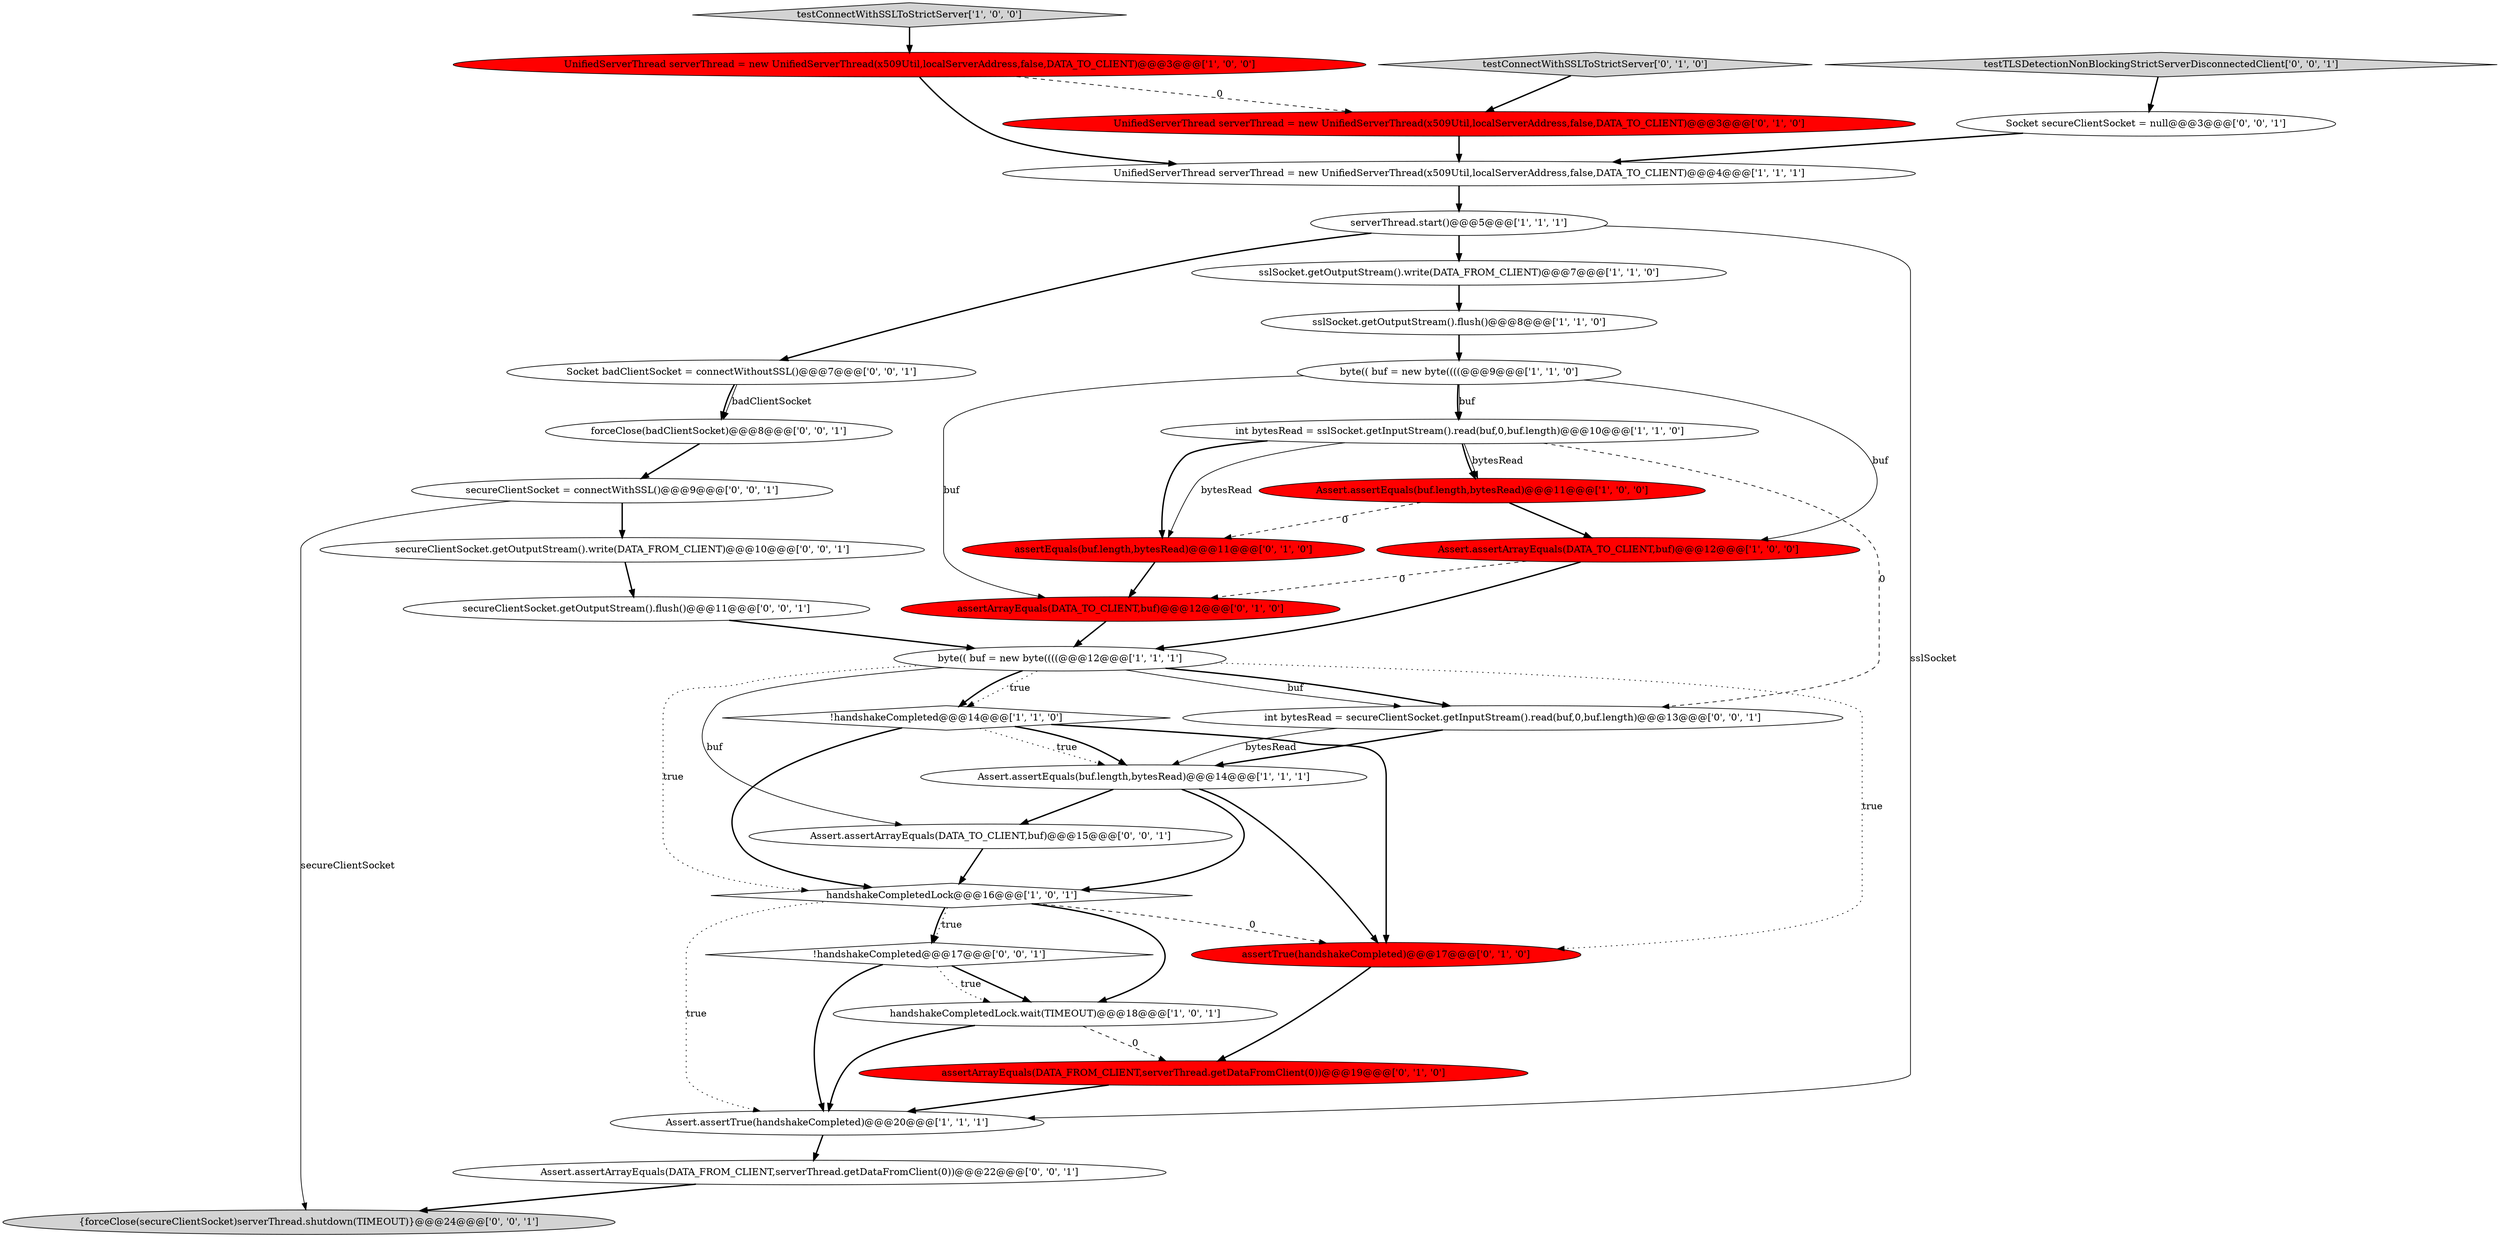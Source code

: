 digraph {
14 [style = filled, label = "Assert.assertEquals(buf.length,bytesRead)@@@11@@@['1', '0', '0']", fillcolor = red, shape = ellipse image = "AAA1AAABBB1BBB"];
4 [style = filled, label = "handshakeCompletedLock@@@16@@@['1', '0', '1']", fillcolor = white, shape = diamond image = "AAA0AAABBB1BBB"];
1 [style = filled, label = "UnifiedServerThread serverThread = new UnifiedServerThread(x509Util,localServerAddress,false,DATA_TO_CLIENT)@@@3@@@['1', '0', '0']", fillcolor = red, shape = ellipse image = "AAA1AAABBB1BBB"];
27 [style = filled, label = "!handshakeCompleted@@@17@@@['0', '0', '1']", fillcolor = white, shape = diamond image = "AAA0AAABBB3BBB"];
10 [style = filled, label = "serverThread.start()@@@5@@@['1', '1', '1']", fillcolor = white, shape = ellipse image = "AAA0AAABBB1BBB"];
15 [style = filled, label = "sslSocket.getOutputStream().write(DATA_FROM_CLIENT)@@@7@@@['1', '1', '0']", fillcolor = white, shape = ellipse image = "AAA0AAABBB1BBB"];
12 [style = filled, label = "byte(( buf = new byte((((@@@12@@@['1', '1', '1']", fillcolor = white, shape = ellipse image = "AAA0AAABBB1BBB"];
26 [style = filled, label = "Socket secureClientSocket = null@@@3@@@['0', '0', '1']", fillcolor = white, shape = ellipse image = "AAA0AAABBB3BBB"];
28 [style = filled, label = "{forceClose(secureClientSocket)serverThread.shutdown(TIMEOUT)}@@@24@@@['0', '0', '1']", fillcolor = lightgray, shape = ellipse image = "AAA0AAABBB3BBB"];
5 [style = filled, label = "sslSocket.getOutputStream().flush()@@@8@@@['1', '1', '0']", fillcolor = white, shape = ellipse image = "AAA0AAABBB1BBB"];
16 [style = filled, label = "assertTrue(handshakeCompleted)@@@17@@@['0', '1', '0']", fillcolor = red, shape = ellipse image = "AAA1AAABBB2BBB"];
3 [style = filled, label = "byte(( buf = new byte((((@@@9@@@['1', '1', '0']", fillcolor = white, shape = ellipse image = "AAA0AAABBB1BBB"];
6 [style = filled, label = "handshakeCompletedLock.wait(TIMEOUT)@@@18@@@['1', '0', '1']", fillcolor = white, shape = ellipse image = "AAA0AAABBB1BBB"];
19 [style = filled, label = "UnifiedServerThread serverThread = new UnifiedServerThread(x509Util,localServerAddress,false,DATA_TO_CLIENT)@@@3@@@['0', '1', '0']", fillcolor = red, shape = ellipse image = "AAA1AAABBB2BBB"];
20 [style = filled, label = "assertArrayEquals(DATA_TO_CLIENT,buf)@@@12@@@['0', '1', '0']", fillcolor = red, shape = ellipse image = "AAA1AAABBB2BBB"];
8 [style = filled, label = "Assert.assertArrayEquals(DATA_TO_CLIENT,buf)@@@12@@@['1', '0', '0']", fillcolor = red, shape = ellipse image = "AAA1AAABBB1BBB"];
17 [style = filled, label = "assertEquals(buf.length,bytesRead)@@@11@@@['0', '1', '0']", fillcolor = red, shape = ellipse image = "AAA1AAABBB2BBB"];
29 [style = filled, label = "int bytesRead = secureClientSocket.getInputStream().read(buf,0,buf.length)@@@13@@@['0', '0', '1']", fillcolor = white, shape = ellipse image = "AAA0AAABBB3BBB"];
25 [style = filled, label = "Assert.assertArrayEquals(DATA_FROM_CLIENT,serverThread.getDataFromClient(0))@@@22@@@['0', '0', '1']", fillcolor = white, shape = ellipse image = "AAA0AAABBB3BBB"];
31 [style = filled, label = "Socket badClientSocket = connectWithoutSSL()@@@7@@@['0', '0', '1']", fillcolor = white, shape = ellipse image = "AAA0AAABBB3BBB"];
32 [style = filled, label = "secureClientSocket = connectWithSSL()@@@9@@@['0', '0', '1']", fillcolor = white, shape = ellipse image = "AAA0AAABBB3BBB"];
24 [style = filled, label = "forceClose(badClientSocket)@@@8@@@['0', '0', '1']", fillcolor = white, shape = ellipse image = "AAA0AAABBB3BBB"];
33 [style = filled, label = "secureClientSocket.getOutputStream().write(DATA_FROM_CLIENT)@@@10@@@['0', '0', '1']", fillcolor = white, shape = ellipse image = "AAA0AAABBB3BBB"];
21 [style = filled, label = "assertArrayEquals(DATA_FROM_CLIENT,serverThread.getDataFromClient(0))@@@19@@@['0', '1', '0']", fillcolor = red, shape = ellipse image = "AAA1AAABBB2BBB"];
9 [style = filled, label = "testConnectWithSSLToStrictServer['1', '0', '0']", fillcolor = lightgray, shape = diamond image = "AAA0AAABBB1BBB"];
2 [style = filled, label = "!handshakeCompleted@@@14@@@['1', '1', '0']", fillcolor = white, shape = diamond image = "AAA0AAABBB1BBB"];
30 [style = filled, label = "secureClientSocket.getOutputStream().flush()@@@11@@@['0', '0', '1']", fillcolor = white, shape = ellipse image = "AAA0AAABBB3BBB"];
11 [style = filled, label = "UnifiedServerThread serverThread = new UnifiedServerThread(x509Util,localServerAddress,false,DATA_TO_CLIENT)@@@4@@@['1', '1', '1']", fillcolor = white, shape = ellipse image = "AAA0AAABBB1BBB"];
7 [style = filled, label = "int bytesRead = sslSocket.getInputStream().read(buf,0,buf.length)@@@10@@@['1', '1', '0']", fillcolor = white, shape = ellipse image = "AAA0AAABBB1BBB"];
0 [style = filled, label = "Assert.assertEquals(buf.length,bytesRead)@@@14@@@['1', '1', '1']", fillcolor = white, shape = ellipse image = "AAA0AAABBB1BBB"];
22 [style = filled, label = "testTLSDetectionNonBlockingStrictServerDisconnectedClient['0', '0', '1']", fillcolor = lightgray, shape = diamond image = "AAA0AAABBB3BBB"];
18 [style = filled, label = "testConnectWithSSLToStrictServer['0', '1', '0']", fillcolor = lightgray, shape = diamond image = "AAA0AAABBB2BBB"];
23 [style = filled, label = "Assert.assertArrayEquals(DATA_TO_CLIENT,buf)@@@15@@@['0', '0', '1']", fillcolor = white, shape = ellipse image = "AAA0AAABBB3BBB"];
13 [style = filled, label = "Assert.assertTrue(handshakeCompleted)@@@20@@@['1', '1', '1']", fillcolor = white, shape = ellipse image = "AAA0AAABBB1BBB"];
5->3 [style = bold, label=""];
27->13 [style = bold, label=""];
13->25 [style = bold, label=""];
22->26 [style = bold, label=""];
0->16 [style = bold, label=""];
6->21 [style = dashed, label="0"];
25->28 [style = bold, label=""];
2->0 [style = dotted, label="true"];
7->17 [style = bold, label=""];
10->15 [style = bold, label=""];
10->31 [style = bold, label=""];
4->16 [style = dashed, label="0"];
4->6 [style = bold, label=""];
31->24 [style = bold, label=""];
10->13 [style = solid, label="sslSocket"];
31->24 [style = solid, label="badClientSocket"];
24->32 [style = bold, label=""];
12->2 [style = dotted, label="true"];
29->0 [style = bold, label=""];
18->19 [style = bold, label=""];
23->4 [style = bold, label=""];
1->19 [style = dashed, label="0"];
8->20 [style = dashed, label="0"];
3->7 [style = solid, label="buf"];
19->11 [style = bold, label=""];
32->28 [style = solid, label="secureClientSocket"];
2->4 [style = bold, label=""];
7->17 [style = solid, label="bytesRead"];
27->6 [style = bold, label=""];
26->11 [style = bold, label=""];
32->33 [style = bold, label=""];
15->5 [style = bold, label=""];
1->11 [style = bold, label=""];
7->14 [style = bold, label=""];
12->29 [style = solid, label="buf"];
4->13 [style = dotted, label="true"];
12->2 [style = bold, label=""];
12->23 [style = solid, label="buf"];
2->0 [style = bold, label=""];
30->12 [style = bold, label=""];
12->29 [style = bold, label=""];
7->14 [style = solid, label="bytesRead"];
0->23 [style = bold, label=""];
12->16 [style = dotted, label="true"];
3->7 [style = bold, label=""];
3->20 [style = solid, label="buf"];
0->4 [style = bold, label=""];
11->10 [style = bold, label=""];
16->21 [style = bold, label=""];
29->0 [style = solid, label="bytesRead"];
6->13 [style = bold, label=""];
4->27 [style = bold, label=""];
20->12 [style = bold, label=""];
4->27 [style = dotted, label="true"];
33->30 [style = bold, label=""];
14->17 [style = dashed, label="0"];
3->8 [style = solid, label="buf"];
7->29 [style = dashed, label="0"];
14->8 [style = bold, label=""];
12->4 [style = dotted, label="true"];
27->6 [style = dotted, label="true"];
9->1 [style = bold, label=""];
8->12 [style = bold, label=""];
21->13 [style = bold, label=""];
17->20 [style = bold, label=""];
2->16 [style = bold, label=""];
}
